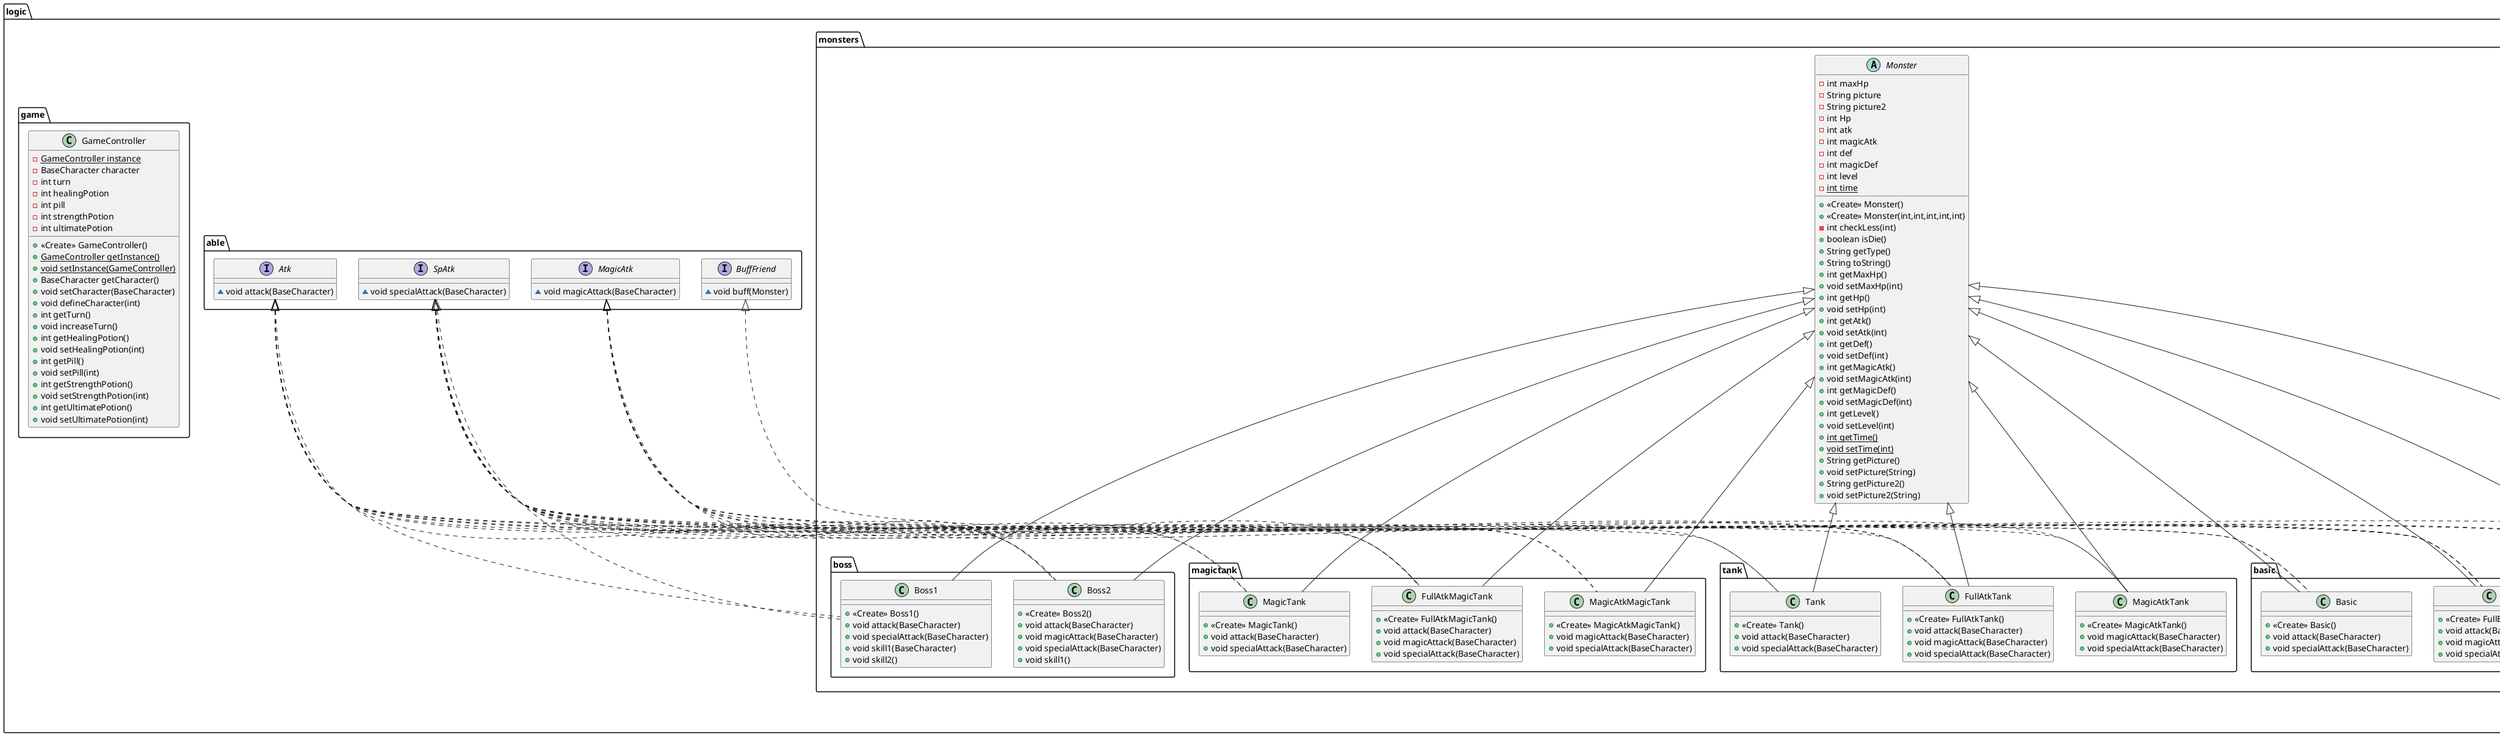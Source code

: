 @startuml
class logic.character.Detective {
+ <<Create>> Detective()
+ String toString()
}
interface logic.usage.Healable {
~ int getRecoverPoint()
}
class logic.character.Wizard {
+ <<Create>> Wizard()
+ String toString()
}
class logic.potion.UltimatePotion {
- int ATT_BUFF
- int BUFF_TURN
- int RECOVER_PT
+ <<Create>> UltimatePotion()
+ int getAttBuff()
+ int getBuffTurn()
+ int getRecoverPoint()
+ String toString()
+ void usePotion()
}
class logic.monsters.magictank.FullAtkMagicTank {
+ <<Create>> FullAtkMagicTank()
+ void attack(BaseCharacter)
+ void magicAttack(BaseCharacter)
+ void specialAttack(BaseCharacter)
}
class logic.monsters.magictank.MagicTank {
+ <<Create>> MagicTank()
+ void attack(BaseCharacter)
+ void specialAttack(BaseCharacter)
}
interface logic.able.BuffFriend {
~ void buff(Monster)
}
interface logic.able.SpAtk {
~ void specialAttack(BaseCharacter)
}
class logic.character.Girl {
+ <<Create>> Girl()
+ String toString()
}
interface logic.usage.AttBuffable {
~ int getAttBuff()
~ int getBuffTurn()
}
class logic.monsters.boss.Boss1 {
+ <<Create>> Boss1()
+ void attack(BaseCharacter)
+ void specialAttack(BaseCharacter)
+ void skill1(BaseCharacter)
+ void skill2()
}
abstract class logic.monsters.Monster {
- int maxHp
- String picture
- String picture2
- int Hp
- int atk
- int magicAtk
- int def
- int magicDef
- int level
- {static} int time
+ <<Create>> Monster()
+ <<Create>> Monster(int,int,int,int,int)
- int checkLess(int)
+ boolean isDie()
+ String getType()
+ String toString()
+ int getMaxHp()
+ void setMaxHp(int)
+ int getHp()
+ void setHp(int)
+ int getAtk()
+ void setAtk(int)
+ int getDef()
+ void setDef(int)
+ int getMagicAtk()
+ void setMagicAtk(int)
+ int getMagicDef()
+ void setMagicDef(int)
+ int getLevel()
+ void setLevel(int)
+ {static} int getTime()
+ {static} void setTime(int)
+ String getPicture()
+ void setPicture(String)
+ String getPicture2()
+ void setPicture2(String)
}
class logic.monsters.basic.FullBasic {
+ <<Create>> FullBasic()
+ void attack(BaseCharacter)
+ void magicAttack(BaseCharacter)
+ void specialAttack(BaseCharacter)
}
class logic.monsters.basic.Buff {
+ <<Create>> Buff()
+ void buff(Monster)
}
interface logic.usage.Upgradable {
~ int getLevel()
~ void setLevel(int)
~ int getMaxLevel()
}
class logic.monsters.basic.Basic {
+ <<Create>> Basic()
+ void attack(BaseCharacter)
+ void specialAttack(BaseCharacter)
}
class logic.potion.Pill {
- int RECOVERY_PT
+ <<Create>> Pill()
+ String toString()
+ int getRecoverPoint()
+ void usePotion()
}
class logic.monsters.basic.MagicBasic {
+ <<Create>> MagicBasic()
+ void magicAttack(BaseCharacter)
+ void specialAttack(BaseCharacter)
}
class logic.character.Viking {
+ <<Create>> Viking()
+ String toString()
}
class logic.character.Glasses {
+ <<Create>> Glasses()
+ String toString()
}
class logic.monsters.magictank.MagicAtkMagicTank {
+ <<Create>> MagicAtkMagicTank()
+ void magicAttack(BaseCharacter)
+ void specialAttack(BaseCharacter)
}
abstract class logic.character.BaseCharacter {
# int maxHp
# int hp
# int power
# int defense
# int magicDefense
- int magicPower
# int poisonStatus
# int attackStat
+ <<Create>> BaseCharacter(int,int,int,int,int)
+ int decreaseHpDef(int)
+ int decreaseHpMagicDef(int)
+ void attack(Monster)
+ void magicAttack(Monster)
+ int getMaxHp()
+ void setMaxHp(int)
+ int getPower()
+ void setPower(int)
+ int getHp()
+ void setHp(int)
+ int getDefense()
+ void setDefense(int)
+ int getMagicDefense()
+ void setMagicDefense(int)
+ int getMagicPower()
+ void setMagicPower(int)
+ int getAttackStat()
+ void setAttackStat(int)
}
class logic.character.Punk {
+ <<Create>> Punk()
+ String toString()
}
class logic.character.Knight {
+ <<Create>> Knight()
+ String toString()
}
class logic.monsters.tank.Tank {
+ <<Create>> Tank()
+ void attack(BaseCharacter)
+ void specialAttack(BaseCharacter)
}
class logic.potion.HealingPotion {
- int level
- int MAX_LEVEL
- int[] RECOVER_PT
+ <<Create>> HealingPotion()
+ String toString()
+ int getRecoverPoint()
+ int getLevel()
+ void setLevel(int)
+ int getMaxLevel()
+ void usePotion()
}
class logic.potion.StrengthPotion {
- int level
- int MAX_LEVEL
- int[] ATT_BUFF
- int BUFF_TURN
+ <<Create>> StrengthPotion()
+ String toString()
+ int getAttBuff()
+ int getBuffTurn()
+ int getLevel()
+ void setLevel(int)
+ int getMaxLevel()
+ void usePotion()
}
class logic.character.Blonde {
+ <<Create>> Blonde()
+ String toString()
}
class logic.character.Boy {
+ <<Create>> Boy()
+ String toString()
}
abstract class logic.potion.BasePotion {
- String name
+ <<Create>> BasePotion(String)
+ String getName()
+ void setName(String)
+ {abstract}void usePotion()
}
interface logic.able.MagicAtk {
~ void magicAttack(BaseCharacter)
}
class logic.monsters.tank.FullAtkTank {
+ <<Create>> FullAtkTank()
+ void attack(BaseCharacter)
+ void magicAttack(BaseCharacter)
+ void specialAttack(BaseCharacter)
}
class logic.monsters.tank.MagicAtkTank {
+ <<Create>> MagicAtkTank()
+ void magicAttack(BaseCharacter)
+ void specialAttack(BaseCharacter)
}
class logic.monsters.boss.Boss2 {
+ <<Create>> Boss2()
+ void attack(BaseCharacter)
+ void magicAttack(BaseCharacter)
+ void specialAttack(BaseCharacter)
+ void skill1()
}
interface logic.able.Atk {
~ void attack(BaseCharacter)
}
class logic.game.GameController {
- {static} GameController instance
- BaseCharacter character
- int turn
- int healingPotion
- int pill
- int strengthPotion
- int ultimatePotion
+ <<Create>> GameController()
+ {static} GameController getInstance()
+ {static} void setInstance(GameController)
+ BaseCharacter getCharacter()
+ void setCharacter(BaseCharacter)
+ void defineCharacter(int)
+ int getTurn()
+ void increaseTurn()
+ int getHealingPotion()
+ void setHealingPotion(int)
+ int getPill()
+ void setPill(int)
+ int getStrengthPotion()
+ void setStrengthPotion(int)
+ int getUltimatePotion()
+ void setUltimatePotion(int)
}


logic.character.BaseCharacter <|-- logic.character.Detective
logic.character.BaseCharacter <|-- logic.character.Wizard
logic.usage.AttBuffable <|.. logic.potion.UltimatePotion
logic.usage.Healable <|.. logic.potion.UltimatePotion
logic.potion.BasePotion <|-- logic.potion.UltimatePotion
logic.able.Atk <|.. logic.monsters.magictank.FullAtkMagicTank
logic.able.MagicAtk <|.. logic.monsters.magictank.FullAtkMagicTank
logic.able.SpAtk <|.. logic.monsters.magictank.FullAtkMagicTank
logic.monsters.Monster <|-- logic.monsters.magictank.FullAtkMagicTank
logic.able.Atk <|.. logic.monsters.magictank.MagicTank
logic.able.SpAtk <|.. logic.monsters.magictank.MagicTank
logic.monsters.Monster <|-- logic.monsters.magictank.MagicTank
logic.character.BaseCharacter <|-- logic.character.Girl
logic.able.Atk <|.. logic.monsters.boss.Boss1
logic.able.SpAtk <|.. logic.monsters.boss.Boss1
logic.monsters.Monster <|-- logic.monsters.boss.Boss1
logic.able.Atk <|.. logic.monsters.basic.FullBasic
logic.able.MagicAtk <|.. logic.monsters.basic.FullBasic
logic.able.SpAtk <|.. logic.monsters.basic.FullBasic
logic.monsters.Monster <|-- logic.monsters.basic.FullBasic
logic.able.BuffFriend <|.. logic.monsters.basic.Buff
logic.monsters.Monster <|-- logic.monsters.basic.Buff
logic.able.Atk <|.. logic.monsters.basic.Basic
logic.able.SpAtk <|.. logic.monsters.basic.Basic
logic.monsters.Monster <|-- logic.monsters.basic.Basic
logic.usage.Healable <|.. logic.potion.Pill
logic.potion.BasePotion <|-- logic.potion.Pill
logic.able.MagicAtk <|.. logic.monsters.basic.MagicBasic
logic.able.SpAtk <|.. logic.monsters.basic.MagicBasic
logic.monsters.Monster <|-- logic.monsters.basic.MagicBasic
logic.character.BaseCharacter <|-- logic.character.Viking
logic.character.BaseCharacter <|-- logic.character.Glasses
logic.able.MagicAtk <|.. logic.monsters.magictank.MagicAtkMagicTank
logic.able.SpAtk <|.. logic.monsters.magictank.MagicAtkMagicTank
logic.monsters.Monster <|-- logic.monsters.magictank.MagicAtkMagicTank
logic.character.BaseCharacter <|-- logic.character.Punk
logic.character.BaseCharacter <|-- logic.character.Knight
logic.able.Atk <|.. logic.monsters.tank.Tank
logic.able.SpAtk <|.. logic.monsters.tank.Tank
logic.monsters.Monster <|-- logic.monsters.tank.Tank
logic.usage.Healable <|.. logic.potion.HealingPotion
logic.usage.Upgradable <|.. logic.potion.HealingPotion
logic.potion.BasePotion <|-- logic.potion.HealingPotion
logic.usage.AttBuffable <|.. logic.potion.StrengthPotion
logic.usage.Upgradable <|.. logic.potion.StrengthPotion
logic.potion.BasePotion <|-- logic.potion.StrengthPotion
logic.character.BaseCharacter <|-- logic.character.Blonde
logic.character.BaseCharacter <|-- logic.character.Boy
logic.able.Atk <|.. logic.monsters.tank.FullAtkTank
logic.able.MagicAtk <|.. logic.monsters.tank.FullAtkTank
logic.able.SpAtk <|.. logic.monsters.tank.FullAtkTank
logic.monsters.Monster <|-- logic.monsters.tank.FullAtkTank
logic.able.MagicAtk <|.. logic.monsters.tank.MagicAtkTank
logic.able.SpAtk <|.. logic.monsters.tank.MagicAtkTank
logic.monsters.Monster <|-- logic.monsters.tank.MagicAtkTank
logic.able.Atk <|.. logic.monsters.boss.Boss2
logic.able.MagicAtk <|.. logic.monsters.boss.Boss2
logic.able.SpAtk <|.. logic.monsters.boss.Boss2
logic.monsters.Monster <|-- logic.monsters.boss.Boss2
@enduml